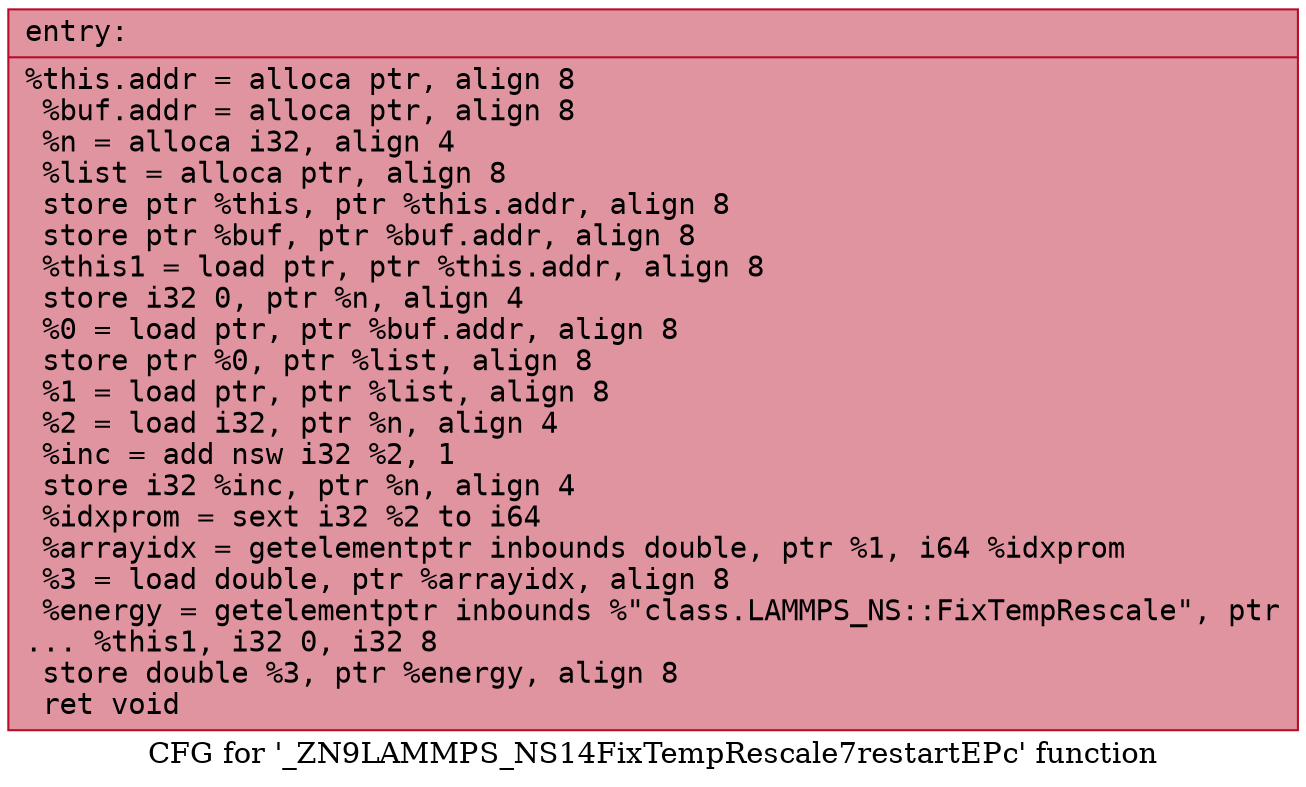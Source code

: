 digraph "CFG for '_ZN9LAMMPS_NS14FixTempRescale7restartEPc' function" {
	label="CFG for '_ZN9LAMMPS_NS14FixTempRescale7restartEPc' function";

	Node0x55b88c2f2070 [shape=record,color="#b70d28ff", style=filled, fillcolor="#b70d2870" fontname="Courier",label="{entry:\l|  %this.addr = alloca ptr, align 8\l  %buf.addr = alloca ptr, align 8\l  %n = alloca i32, align 4\l  %list = alloca ptr, align 8\l  store ptr %this, ptr %this.addr, align 8\l  store ptr %buf, ptr %buf.addr, align 8\l  %this1 = load ptr, ptr %this.addr, align 8\l  store i32 0, ptr %n, align 4\l  %0 = load ptr, ptr %buf.addr, align 8\l  store ptr %0, ptr %list, align 8\l  %1 = load ptr, ptr %list, align 8\l  %2 = load i32, ptr %n, align 4\l  %inc = add nsw i32 %2, 1\l  store i32 %inc, ptr %n, align 4\l  %idxprom = sext i32 %2 to i64\l  %arrayidx = getelementptr inbounds double, ptr %1, i64 %idxprom\l  %3 = load double, ptr %arrayidx, align 8\l  %energy = getelementptr inbounds %\"class.LAMMPS_NS::FixTempRescale\", ptr\l... %this1, i32 0, i32 8\l  store double %3, ptr %energy, align 8\l  ret void\l}"];
}
